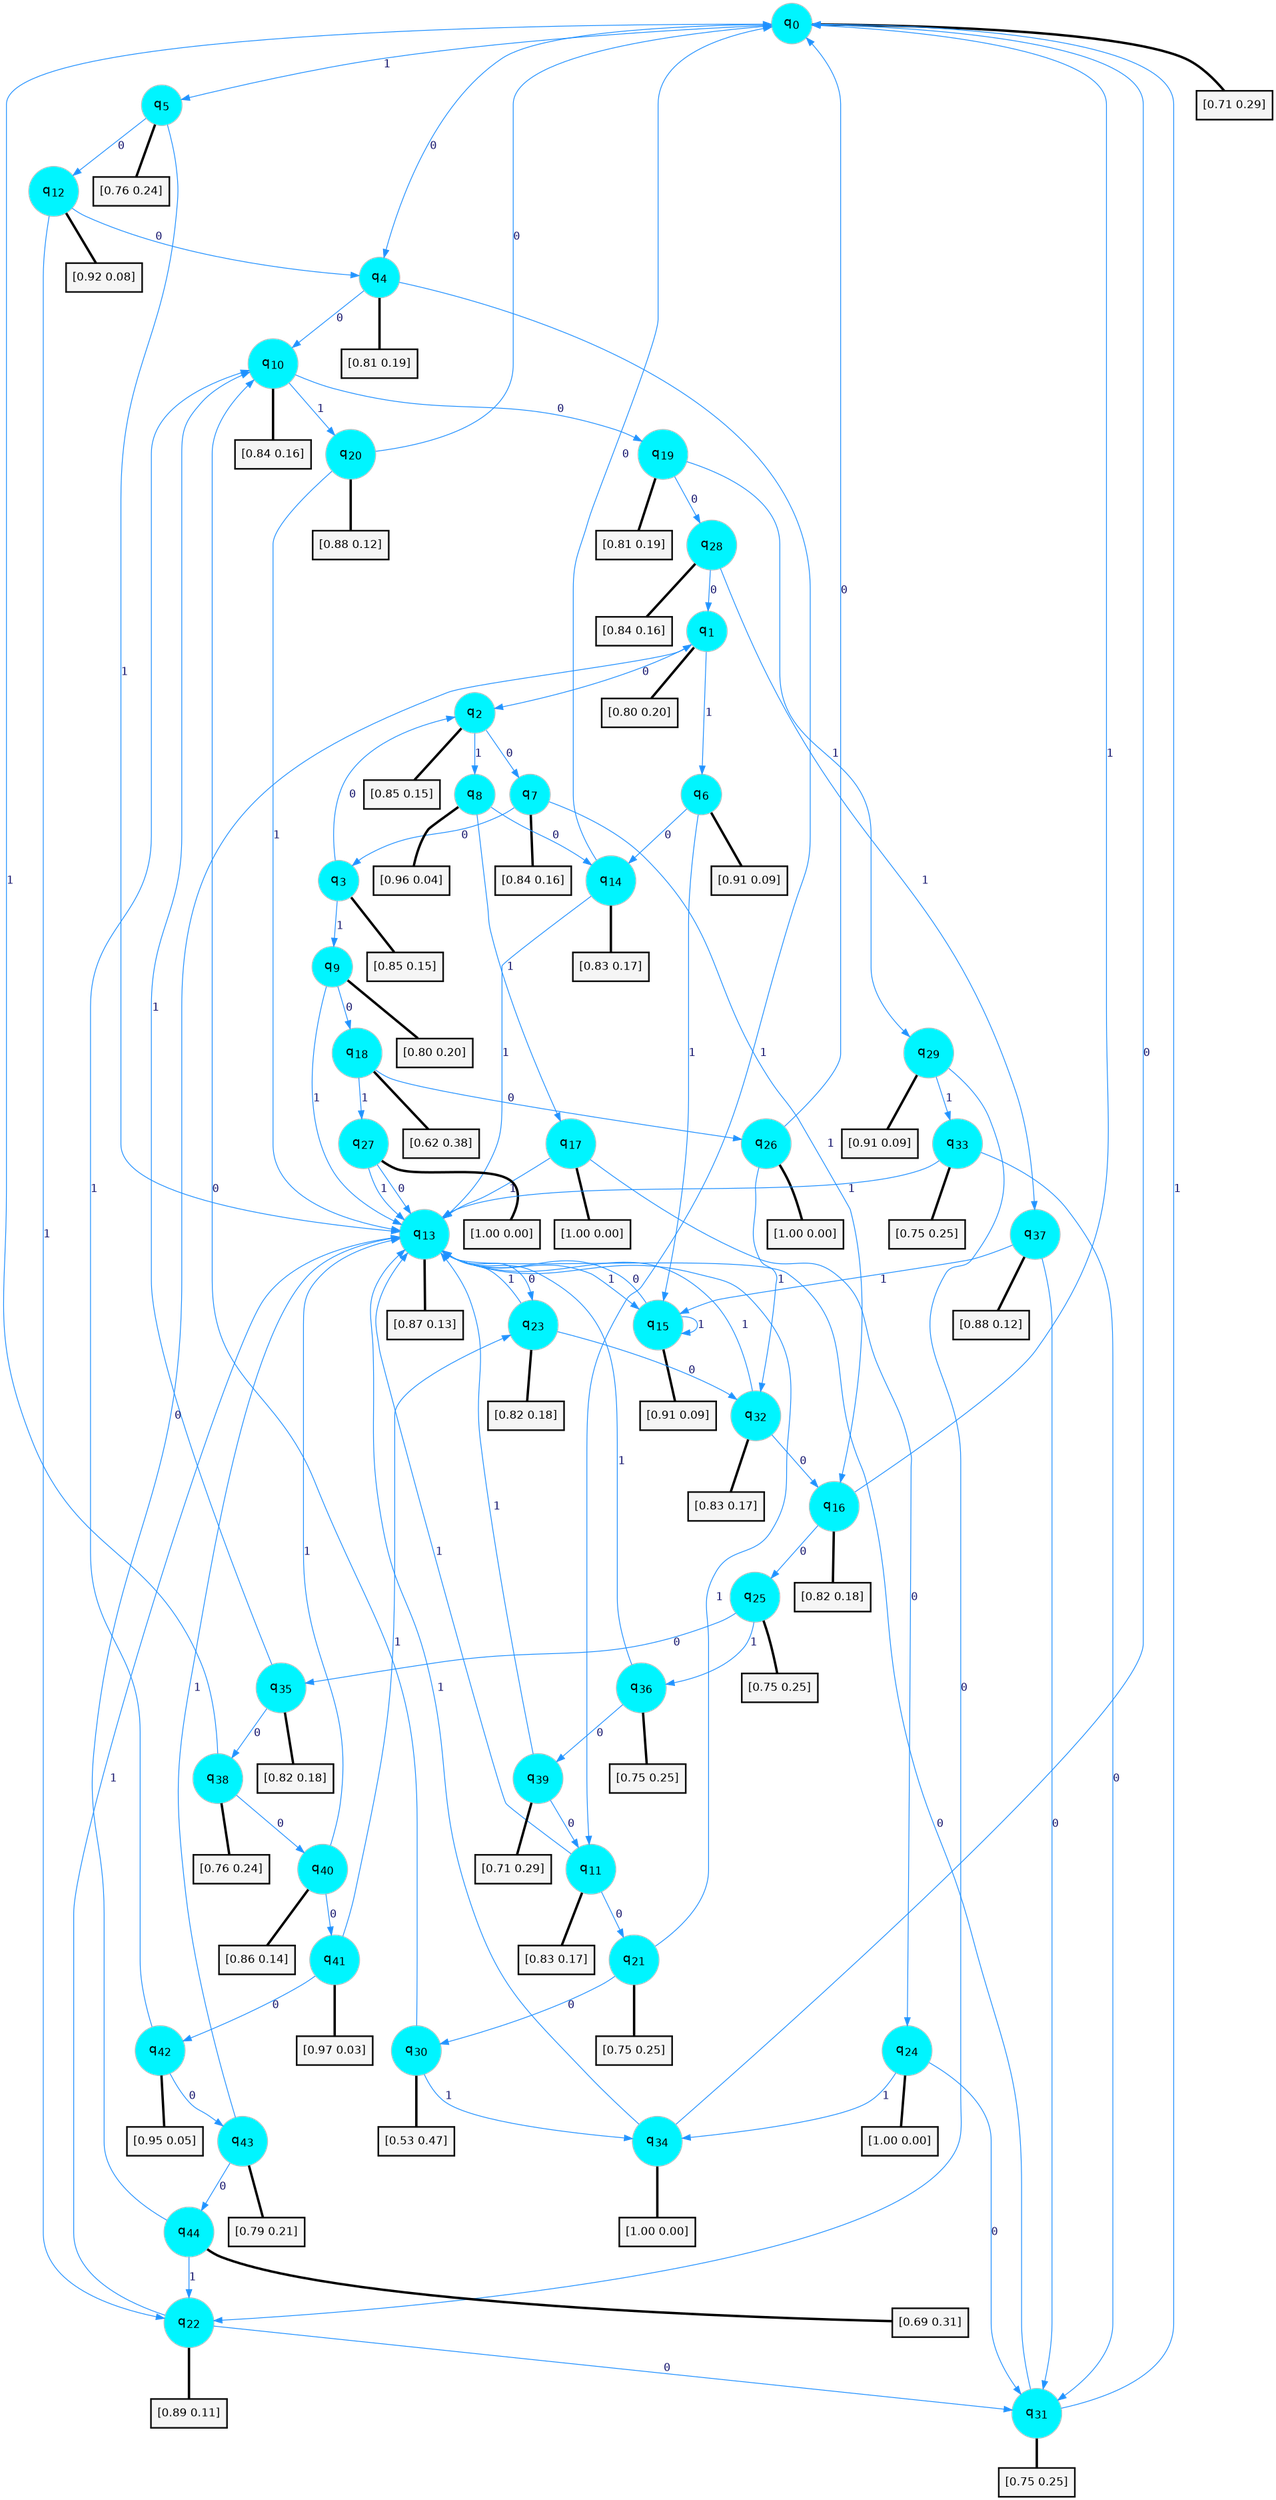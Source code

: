 digraph G {
graph [
bgcolor=transparent, dpi=300, rankdir=TD, size="40,25"];
node [
color=gray, fillcolor=turquoise1, fontcolor=black, fontname=Helvetica, fontsize=16, fontweight=bold, shape=circle, style=filled];
edge [
arrowsize=1, color=dodgerblue1, fontcolor=midnightblue, fontname=courier, fontweight=bold, penwidth=1, style=solid, weight=20];
0[label=<q<SUB>0</SUB>>];
1[label=<q<SUB>1</SUB>>];
2[label=<q<SUB>2</SUB>>];
3[label=<q<SUB>3</SUB>>];
4[label=<q<SUB>4</SUB>>];
5[label=<q<SUB>5</SUB>>];
6[label=<q<SUB>6</SUB>>];
7[label=<q<SUB>7</SUB>>];
8[label=<q<SUB>8</SUB>>];
9[label=<q<SUB>9</SUB>>];
10[label=<q<SUB>10</SUB>>];
11[label=<q<SUB>11</SUB>>];
12[label=<q<SUB>12</SUB>>];
13[label=<q<SUB>13</SUB>>];
14[label=<q<SUB>14</SUB>>];
15[label=<q<SUB>15</SUB>>];
16[label=<q<SUB>16</SUB>>];
17[label=<q<SUB>17</SUB>>];
18[label=<q<SUB>18</SUB>>];
19[label=<q<SUB>19</SUB>>];
20[label=<q<SUB>20</SUB>>];
21[label=<q<SUB>21</SUB>>];
22[label=<q<SUB>22</SUB>>];
23[label=<q<SUB>23</SUB>>];
24[label=<q<SUB>24</SUB>>];
25[label=<q<SUB>25</SUB>>];
26[label=<q<SUB>26</SUB>>];
27[label=<q<SUB>27</SUB>>];
28[label=<q<SUB>28</SUB>>];
29[label=<q<SUB>29</SUB>>];
30[label=<q<SUB>30</SUB>>];
31[label=<q<SUB>31</SUB>>];
32[label=<q<SUB>32</SUB>>];
33[label=<q<SUB>33</SUB>>];
34[label=<q<SUB>34</SUB>>];
35[label=<q<SUB>35</SUB>>];
36[label=<q<SUB>36</SUB>>];
37[label=<q<SUB>37</SUB>>];
38[label=<q<SUB>38</SUB>>];
39[label=<q<SUB>39</SUB>>];
40[label=<q<SUB>40</SUB>>];
41[label=<q<SUB>41</SUB>>];
42[label=<q<SUB>42</SUB>>];
43[label=<q<SUB>43</SUB>>];
44[label=<q<SUB>44</SUB>>];
45[label="[0.71 0.29]", shape=box,fontcolor=black, fontname=Helvetica, fontsize=14, penwidth=2, fillcolor=whitesmoke,color=black];
46[label="[0.80 0.20]", shape=box,fontcolor=black, fontname=Helvetica, fontsize=14, penwidth=2, fillcolor=whitesmoke,color=black];
47[label="[0.85 0.15]", shape=box,fontcolor=black, fontname=Helvetica, fontsize=14, penwidth=2, fillcolor=whitesmoke,color=black];
48[label="[0.85 0.15]", shape=box,fontcolor=black, fontname=Helvetica, fontsize=14, penwidth=2, fillcolor=whitesmoke,color=black];
49[label="[0.81 0.19]", shape=box,fontcolor=black, fontname=Helvetica, fontsize=14, penwidth=2, fillcolor=whitesmoke,color=black];
50[label="[0.76 0.24]", shape=box,fontcolor=black, fontname=Helvetica, fontsize=14, penwidth=2, fillcolor=whitesmoke,color=black];
51[label="[0.91 0.09]", shape=box,fontcolor=black, fontname=Helvetica, fontsize=14, penwidth=2, fillcolor=whitesmoke,color=black];
52[label="[0.84 0.16]", shape=box,fontcolor=black, fontname=Helvetica, fontsize=14, penwidth=2, fillcolor=whitesmoke,color=black];
53[label="[0.96 0.04]", shape=box,fontcolor=black, fontname=Helvetica, fontsize=14, penwidth=2, fillcolor=whitesmoke,color=black];
54[label="[0.80 0.20]", shape=box,fontcolor=black, fontname=Helvetica, fontsize=14, penwidth=2, fillcolor=whitesmoke,color=black];
55[label="[0.84 0.16]", shape=box,fontcolor=black, fontname=Helvetica, fontsize=14, penwidth=2, fillcolor=whitesmoke,color=black];
56[label="[0.83 0.17]", shape=box,fontcolor=black, fontname=Helvetica, fontsize=14, penwidth=2, fillcolor=whitesmoke,color=black];
57[label="[0.92 0.08]", shape=box,fontcolor=black, fontname=Helvetica, fontsize=14, penwidth=2, fillcolor=whitesmoke,color=black];
58[label="[0.87 0.13]", shape=box,fontcolor=black, fontname=Helvetica, fontsize=14, penwidth=2, fillcolor=whitesmoke,color=black];
59[label="[0.83 0.17]", shape=box,fontcolor=black, fontname=Helvetica, fontsize=14, penwidth=2, fillcolor=whitesmoke,color=black];
60[label="[0.91 0.09]", shape=box,fontcolor=black, fontname=Helvetica, fontsize=14, penwidth=2, fillcolor=whitesmoke,color=black];
61[label="[0.82 0.18]", shape=box,fontcolor=black, fontname=Helvetica, fontsize=14, penwidth=2, fillcolor=whitesmoke,color=black];
62[label="[1.00 0.00]", shape=box,fontcolor=black, fontname=Helvetica, fontsize=14, penwidth=2, fillcolor=whitesmoke,color=black];
63[label="[0.62 0.38]", shape=box,fontcolor=black, fontname=Helvetica, fontsize=14, penwidth=2, fillcolor=whitesmoke,color=black];
64[label="[0.81 0.19]", shape=box,fontcolor=black, fontname=Helvetica, fontsize=14, penwidth=2, fillcolor=whitesmoke,color=black];
65[label="[0.88 0.12]", shape=box,fontcolor=black, fontname=Helvetica, fontsize=14, penwidth=2, fillcolor=whitesmoke,color=black];
66[label="[0.75 0.25]", shape=box,fontcolor=black, fontname=Helvetica, fontsize=14, penwidth=2, fillcolor=whitesmoke,color=black];
67[label="[0.89 0.11]", shape=box,fontcolor=black, fontname=Helvetica, fontsize=14, penwidth=2, fillcolor=whitesmoke,color=black];
68[label="[0.82 0.18]", shape=box,fontcolor=black, fontname=Helvetica, fontsize=14, penwidth=2, fillcolor=whitesmoke,color=black];
69[label="[1.00 0.00]", shape=box,fontcolor=black, fontname=Helvetica, fontsize=14, penwidth=2, fillcolor=whitesmoke,color=black];
70[label="[0.75 0.25]", shape=box,fontcolor=black, fontname=Helvetica, fontsize=14, penwidth=2, fillcolor=whitesmoke,color=black];
71[label="[1.00 0.00]", shape=box,fontcolor=black, fontname=Helvetica, fontsize=14, penwidth=2, fillcolor=whitesmoke,color=black];
72[label="[1.00 0.00]", shape=box,fontcolor=black, fontname=Helvetica, fontsize=14, penwidth=2, fillcolor=whitesmoke,color=black];
73[label="[0.84 0.16]", shape=box,fontcolor=black, fontname=Helvetica, fontsize=14, penwidth=2, fillcolor=whitesmoke,color=black];
74[label="[0.91 0.09]", shape=box,fontcolor=black, fontname=Helvetica, fontsize=14, penwidth=2, fillcolor=whitesmoke,color=black];
75[label="[0.53 0.47]", shape=box,fontcolor=black, fontname=Helvetica, fontsize=14, penwidth=2, fillcolor=whitesmoke,color=black];
76[label="[0.75 0.25]", shape=box,fontcolor=black, fontname=Helvetica, fontsize=14, penwidth=2, fillcolor=whitesmoke,color=black];
77[label="[0.83 0.17]", shape=box,fontcolor=black, fontname=Helvetica, fontsize=14, penwidth=2, fillcolor=whitesmoke,color=black];
78[label="[0.75 0.25]", shape=box,fontcolor=black, fontname=Helvetica, fontsize=14, penwidth=2, fillcolor=whitesmoke,color=black];
79[label="[1.00 0.00]", shape=box,fontcolor=black, fontname=Helvetica, fontsize=14, penwidth=2, fillcolor=whitesmoke,color=black];
80[label="[0.82 0.18]", shape=box,fontcolor=black, fontname=Helvetica, fontsize=14, penwidth=2, fillcolor=whitesmoke,color=black];
81[label="[0.75 0.25]", shape=box,fontcolor=black, fontname=Helvetica, fontsize=14, penwidth=2, fillcolor=whitesmoke,color=black];
82[label="[0.88 0.12]", shape=box,fontcolor=black, fontname=Helvetica, fontsize=14, penwidth=2, fillcolor=whitesmoke,color=black];
83[label="[0.76 0.24]", shape=box,fontcolor=black, fontname=Helvetica, fontsize=14, penwidth=2, fillcolor=whitesmoke,color=black];
84[label="[0.71 0.29]", shape=box,fontcolor=black, fontname=Helvetica, fontsize=14, penwidth=2, fillcolor=whitesmoke,color=black];
85[label="[0.86 0.14]", shape=box,fontcolor=black, fontname=Helvetica, fontsize=14, penwidth=2, fillcolor=whitesmoke,color=black];
86[label="[0.97 0.03]", shape=box,fontcolor=black, fontname=Helvetica, fontsize=14, penwidth=2, fillcolor=whitesmoke,color=black];
87[label="[0.95 0.05]", shape=box,fontcolor=black, fontname=Helvetica, fontsize=14, penwidth=2, fillcolor=whitesmoke,color=black];
88[label="[0.79 0.21]", shape=box,fontcolor=black, fontname=Helvetica, fontsize=14, penwidth=2, fillcolor=whitesmoke,color=black];
89[label="[0.69 0.31]", shape=box,fontcolor=black, fontname=Helvetica, fontsize=14, penwidth=2, fillcolor=whitesmoke,color=black];
0->4 [label=0];
0->5 [label=1];
0->45 [arrowhead=none, penwidth=3,color=black];
1->2 [label=0];
1->6 [label=1];
1->46 [arrowhead=none, penwidth=3,color=black];
2->7 [label=0];
2->8 [label=1];
2->47 [arrowhead=none, penwidth=3,color=black];
3->2 [label=0];
3->9 [label=1];
3->48 [arrowhead=none, penwidth=3,color=black];
4->10 [label=0];
4->11 [label=1];
4->49 [arrowhead=none, penwidth=3,color=black];
5->12 [label=0];
5->13 [label=1];
5->50 [arrowhead=none, penwidth=3,color=black];
6->14 [label=0];
6->15 [label=1];
6->51 [arrowhead=none, penwidth=3,color=black];
7->3 [label=0];
7->16 [label=1];
7->52 [arrowhead=none, penwidth=3,color=black];
8->14 [label=0];
8->17 [label=1];
8->53 [arrowhead=none, penwidth=3,color=black];
9->18 [label=0];
9->13 [label=1];
9->54 [arrowhead=none, penwidth=3,color=black];
10->19 [label=0];
10->20 [label=1];
10->55 [arrowhead=none, penwidth=3,color=black];
11->21 [label=0];
11->13 [label=1];
11->56 [arrowhead=none, penwidth=3,color=black];
12->4 [label=0];
12->22 [label=1];
12->57 [arrowhead=none, penwidth=3,color=black];
13->23 [label=0];
13->15 [label=1];
13->58 [arrowhead=none, penwidth=3,color=black];
14->0 [label=0];
14->13 [label=1];
14->59 [arrowhead=none, penwidth=3,color=black];
15->13 [label=0];
15->15 [label=1];
15->60 [arrowhead=none, penwidth=3,color=black];
16->25 [label=0];
16->0 [label=1];
16->61 [arrowhead=none, penwidth=3,color=black];
17->24 [label=0];
17->13 [label=1];
17->62 [arrowhead=none, penwidth=3,color=black];
18->26 [label=0];
18->27 [label=1];
18->63 [arrowhead=none, penwidth=3,color=black];
19->28 [label=0];
19->29 [label=1];
19->64 [arrowhead=none, penwidth=3,color=black];
20->0 [label=0];
20->13 [label=1];
20->65 [arrowhead=none, penwidth=3,color=black];
21->30 [label=0];
21->13 [label=1];
21->66 [arrowhead=none, penwidth=3,color=black];
22->31 [label=0];
22->13 [label=1];
22->67 [arrowhead=none, penwidth=3,color=black];
23->32 [label=0];
23->13 [label=1];
23->68 [arrowhead=none, penwidth=3,color=black];
24->31 [label=0];
24->34 [label=1];
24->69 [arrowhead=none, penwidth=3,color=black];
25->35 [label=0];
25->36 [label=1];
25->70 [arrowhead=none, penwidth=3,color=black];
26->0 [label=0];
26->32 [label=1];
26->71 [arrowhead=none, penwidth=3,color=black];
27->13 [label=0];
27->13 [label=1];
27->72 [arrowhead=none, penwidth=3,color=black];
28->1 [label=0];
28->37 [label=1];
28->73 [arrowhead=none, penwidth=3,color=black];
29->22 [label=0];
29->33 [label=1];
29->74 [arrowhead=none, penwidth=3,color=black];
30->10 [label=0];
30->34 [label=1];
30->75 [arrowhead=none, penwidth=3,color=black];
31->13 [label=0];
31->0 [label=1];
31->76 [arrowhead=none, penwidth=3,color=black];
32->16 [label=0];
32->13 [label=1];
32->77 [arrowhead=none, penwidth=3,color=black];
33->31 [label=0];
33->13 [label=1];
33->78 [arrowhead=none, penwidth=3,color=black];
34->0 [label=0];
34->13 [label=1];
34->79 [arrowhead=none, penwidth=3,color=black];
35->38 [label=0];
35->10 [label=1];
35->80 [arrowhead=none, penwidth=3,color=black];
36->39 [label=0];
36->13 [label=1];
36->81 [arrowhead=none, penwidth=3,color=black];
37->31 [label=0];
37->15 [label=1];
37->82 [arrowhead=none, penwidth=3,color=black];
38->40 [label=0];
38->0 [label=1];
38->83 [arrowhead=none, penwidth=3,color=black];
39->11 [label=0];
39->13 [label=1];
39->84 [arrowhead=none, penwidth=3,color=black];
40->41 [label=0];
40->13 [label=1];
40->85 [arrowhead=none, penwidth=3,color=black];
41->42 [label=0];
41->23 [label=1];
41->86 [arrowhead=none, penwidth=3,color=black];
42->43 [label=0];
42->10 [label=1];
42->87 [arrowhead=none, penwidth=3,color=black];
43->44 [label=0];
43->13 [label=1];
43->88 [arrowhead=none, penwidth=3,color=black];
44->1 [label=0];
44->22 [label=1];
44->89 [arrowhead=none, penwidth=3,color=black];
}
